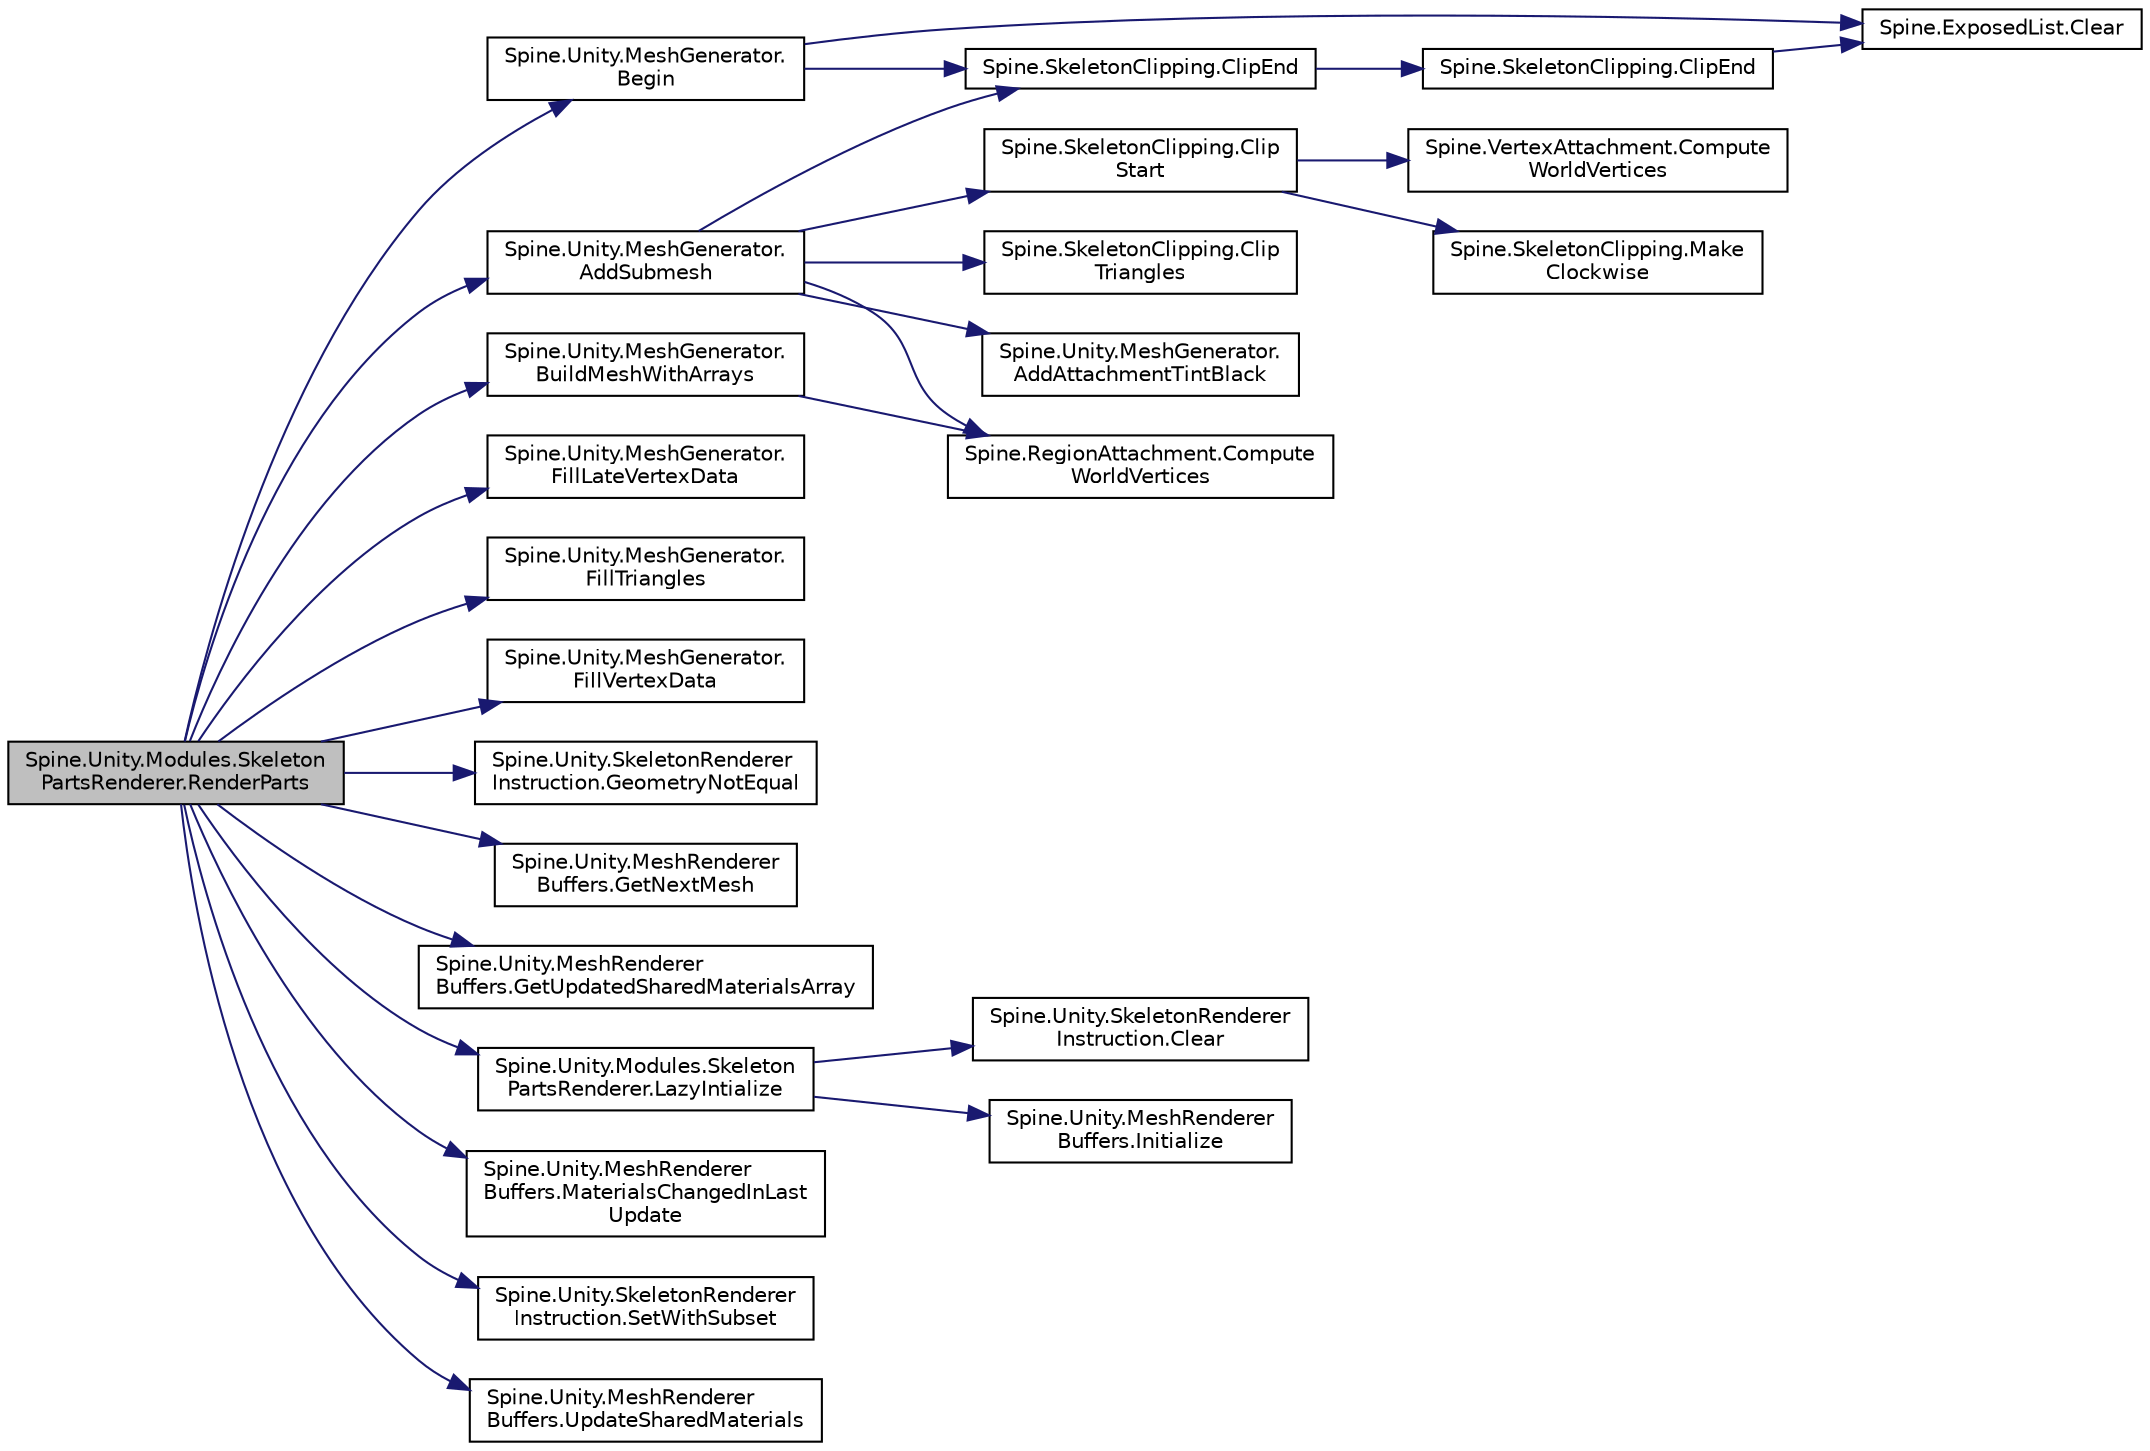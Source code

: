 digraph "Spine.Unity.Modules.SkeletonPartsRenderer.RenderParts"
{
 // LATEX_PDF_SIZE
  edge [fontname="Helvetica",fontsize="10",labelfontname="Helvetica",labelfontsize="10"];
  node [fontname="Helvetica",fontsize="10",shape=record];
  rankdir="LR";
  Node1 [label="Spine.Unity.Modules.Skeleton\lPartsRenderer.RenderParts",height=0.2,width=0.4,color="black", fillcolor="grey75", style="filled", fontcolor="black",tooltip=" "];
  Node1 -> Node2 [color="midnightblue",fontsize="10",style="solid"];
  Node2 [label="Spine.Unity.MeshGenerator.\lAddSubmesh",height=0.2,width=0.4,color="black", fillcolor="white", style="filled",URL="$class_spine_1_1_unity_1_1_mesh_generator.html#aa952a9e80b0019d3bbeb457175e00e7a",tooltip=" "];
  Node2 -> Node3 [color="midnightblue",fontsize="10",style="solid"];
  Node3 [label="Spine.Unity.MeshGenerator.\lAddAttachmentTintBlack",height=0.2,width=0.4,color="black", fillcolor="white", style="filled",URL="$class_spine_1_1_unity_1_1_mesh_generator.html#a2973ceef783dac952bd6d5eccc90d41d",tooltip=" "];
  Node2 -> Node4 [color="midnightblue",fontsize="10",style="solid"];
  Node4 [label="Spine.SkeletonClipping.ClipEnd",height=0.2,width=0.4,color="black", fillcolor="white", style="filled",URL="$class_spine_1_1_skeleton_clipping.html#a1a07278048c33b547f8a596c41ceb4bb",tooltip=" "];
  Node4 -> Node5 [color="midnightblue",fontsize="10",style="solid"];
  Node5 [label="Spine.SkeletonClipping.ClipEnd",height=0.2,width=0.4,color="black", fillcolor="white", style="filled",URL="$class_spine_1_1_skeleton_clipping.html#a4351ab3c136c8d55809579933d943770",tooltip=" "];
  Node5 -> Node6 [color="midnightblue",fontsize="10",style="solid"];
  Node6 [label="Spine.ExposedList.Clear",height=0.2,width=0.4,color="black", fillcolor="white", style="filled",URL="$class_spine_1_1_exposed_list.html#ab2453ae483ae98e5e68ea616320c8f5b",tooltip=" "];
  Node2 -> Node7 [color="midnightblue",fontsize="10",style="solid"];
  Node7 [label="Spine.SkeletonClipping.Clip\lStart",height=0.2,width=0.4,color="black", fillcolor="white", style="filled",URL="$class_spine_1_1_skeleton_clipping.html#ae62e72353332993c8e3c7bc437edfd67",tooltip=" "];
  Node7 -> Node8 [color="midnightblue",fontsize="10",style="solid"];
  Node8 [label="Spine.VertexAttachment.Compute\lWorldVertices",height=0.2,width=0.4,color="black", fillcolor="white", style="filled",URL="$class_spine_1_1_vertex_attachment.html#a3a09094aaa5c85778385a1b19397fced",tooltip=" "];
  Node7 -> Node9 [color="midnightblue",fontsize="10",style="solid"];
  Node9 [label="Spine.SkeletonClipping.Make\lClockwise",height=0.2,width=0.4,color="black", fillcolor="white", style="filled",URL="$class_spine_1_1_skeleton_clipping.html#aba7209fd235ecabbf7c0af1a994e65a8",tooltip=" "];
  Node2 -> Node10 [color="midnightblue",fontsize="10",style="solid"];
  Node10 [label="Spine.SkeletonClipping.Clip\lTriangles",height=0.2,width=0.4,color="black", fillcolor="white", style="filled",URL="$class_spine_1_1_skeleton_clipping.html#aec7fae2af5eac108aa788fb43a091bbb",tooltip=" "];
  Node2 -> Node11 [color="midnightblue",fontsize="10",style="solid"];
  Node11 [label="Spine.RegionAttachment.Compute\lWorldVertices",height=0.2,width=0.4,color="black", fillcolor="white", style="filled",URL="$class_spine_1_1_region_attachment.html#a06e20a82691dfcedf87339edf34c9de3",tooltip="Transforms the attachment's four vertices to world coordinates."];
  Node1 -> Node12 [color="midnightblue",fontsize="10",style="solid"];
  Node12 [label="Spine.Unity.MeshGenerator.\lBegin",height=0.2,width=0.4,color="black", fillcolor="white", style="filled",URL="$class_spine_1_1_unity_1_1_mesh_generator.html#a2e1652f1dac9f494da4dfe73c91b564d",tooltip=" "];
  Node12 -> Node6 [color="midnightblue",fontsize="10",style="solid"];
  Node12 -> Node4 [color="midnightblue",fontsize="10",style="solid"];
  Node1 -> Node13 [color="midnightblue",fontsize="10",style="solid"];
  Node13 [label="Spine.Unity.MeshGenerator.\lBuildMeshWithArrays",height=0.2,width=0.4,color="black", fillcolor="white", style="filled",URL="$class_spine_1_1_unity_1_1_mesh_generator.html#a627386e6a724f78211ef1ef258eeafcd",tooltip=" "];
  Node13 -> Node11 [color="midnightblue",fontsize="10",style="solid"];
  Node1 -> Node14 [color="midnightblue",fontsize="10",style="solid"];
  Node14 [label="Spine.Unity.MeshGenerator.\lFillLateVertexData",height=0.2,width=0.4,color="black", fillcolor="white", style="filled",URL="$class_spine_1_1_unity_1_1_mesh_generator.html#af42d751fee1dc4f18107753ff17e0dc9",tooltip=" "];
  Node1 -> Node15 [color="midnightblue",fontsize="10",style="solid"];
  Node15 [label="Spine.Unity.MeshGenerator.\lFillTriangles",height=0.2,width=0.4,color="black", fillcolor="white", style="filled",URL="$class_spine_1_1_unity_1_1_mesh_generator.html#ac0c3f6846034a622aa0d7998d433fae6",tooltip=" "];
  Node1 -> Node16 [color="midnightblue",fontsize="10",style="solid"];
  Node16 [label="Spine.Unity.MeshGenerator.\lFillVertexData",height=0.2,width=0.4,color="black", fillcolor="white", style="filled",URL="$class_spine_1_1_unity_1_1_mesh_generator.html#afb4387f3a4fe800d64bba1e17bf1d9bd",tooltip=" "];
  Node1 -> Node17 [color="midnightblue",fontsize="10",style="solid"];
  Node17 [label="Spine.Unity.SkeletonRenderer\lInstruction.GeometryNotEqual",height=0.2,width=0.4,color="black", fillcolor="white", style="filled",URL="$class_spine_1_1_unity_1_1_skeleton_renderer_instruction.html#a6ea986f462eac2cac4e50e8206b69c81",tooltip=" "];
  Node1 -> Node18 [color="midnightblue",fontsize="10",style="solid"];
  Node18 [label="Spine.Unity.MeshRenderer\lBuffers.GetNextMesh",height=0.2,width=0.4,color="black", fillcolor="white", style="filled",URL="$class_spine_1_1_unity_1_1_mesh_renderer_buffers.html#a679bf0988f9c467f74ec081b7b955c16",tooltip=" "];
  Node1 -> Node19 [color="midnightblue",fontsize="10",style="solid"];
  Node19 [label="Spine.Unity.MeshRenderer\lBuffers.GetUpdatedSharedMaterialsArray",height=0.2,width=0.4,color="black", fillcolor="white", style="filled",URL="$class_spine_1_1_unity_1_1_mesh_renderer_buffers.html#a42a5e7c8af0a564e952fbad3472d108d",tooltip=" "];
  Node1 -> Node20 [color="midnightblue",fontsize="10",style="solid"];
  Node20 [label="Spine.Unity.Modules.Skeleton\lPartsRenderer.LazyIntialize",height=0.2,width=0.4,color="black", fillcolor="white", style="filled",URL="$class_spine_1_1_unity_1_1_modules_1_1_skeleton_parts_renderer.html#a4f038839b29194220b57020c4417097c",tooltip=" "];
  Node20 -> Node21 [color="midnightblue",fontsize="10",style="solid"];
  Node21 [label="Spine.Unity.SkeletonRenderer\lInstruction.Clear",height=0.2,width=0.4,color="black", fillcolor="white", style="filled",URL="$class_spine_1_1_unity_1_1_skeleton_renderer_instruction.html#abe026d6be1737795d804bfbface0713c",tooltip=" "];
  Node20 -> Node22 [color="midnightblue",fontsize="10",style="solid"];
  Node22 [label="Spine.Unity.MeshRenderer\lBuffers.Initialize",height=0.2,width=0.4,color="black", fillcolor="white", style="filled",URL="$class_spine_1_1_unity_1_1_mesh_renderer_buffers.html#a11451ece54983c867abd359c3df84c3e",tooltip=" "];
  Node1 -> Node23 [color="midnightblue",fontsize="10",style="solid"];
  Node23 [label="Spine.Unity.MeshRenderer\lBuffers.MaterialsChangedInLast\lUpdate",height=0.2,width=0.4,color="black", fillcolor="white", style="filled",URL="$class_spine_1_1_unity_1_1_mesh_renderer_buffers.html#ad60996089f179ea505ee9bede6a75992",tooltip=" "];
  Node1 -> Node24 [color="midnightblue",fontsize="10",style="solid"];
  Node24 [label="Spine.Unity.SkeletonRenderer\lInstruction.SetWithSubset",height=0.2,width=0.4,color="black", fillcolor="white", style="filled",URL="$class_spine_1_1_unity_1_1_skeleton_renderer_instruction.html#a52d5117b1aa89aa089b4c47091e41223",tooltip=" "];
  Node1 -> Node25 [color="midnightblue",fontsize="10",style="solid"];
  Node25 [label="Spine.Unity.MeshRenderer\lBuffers.UpdateSharedMaterials",height=0.2,width=0.4,color="black", fillcolor="white", style="filled",URL="$class_spine_1_1_unity_1_1_mesh_renderer_buffers.html#a62481e4aa36a0a2c9fea68887c40e9b9",tooltip=" "];
}
